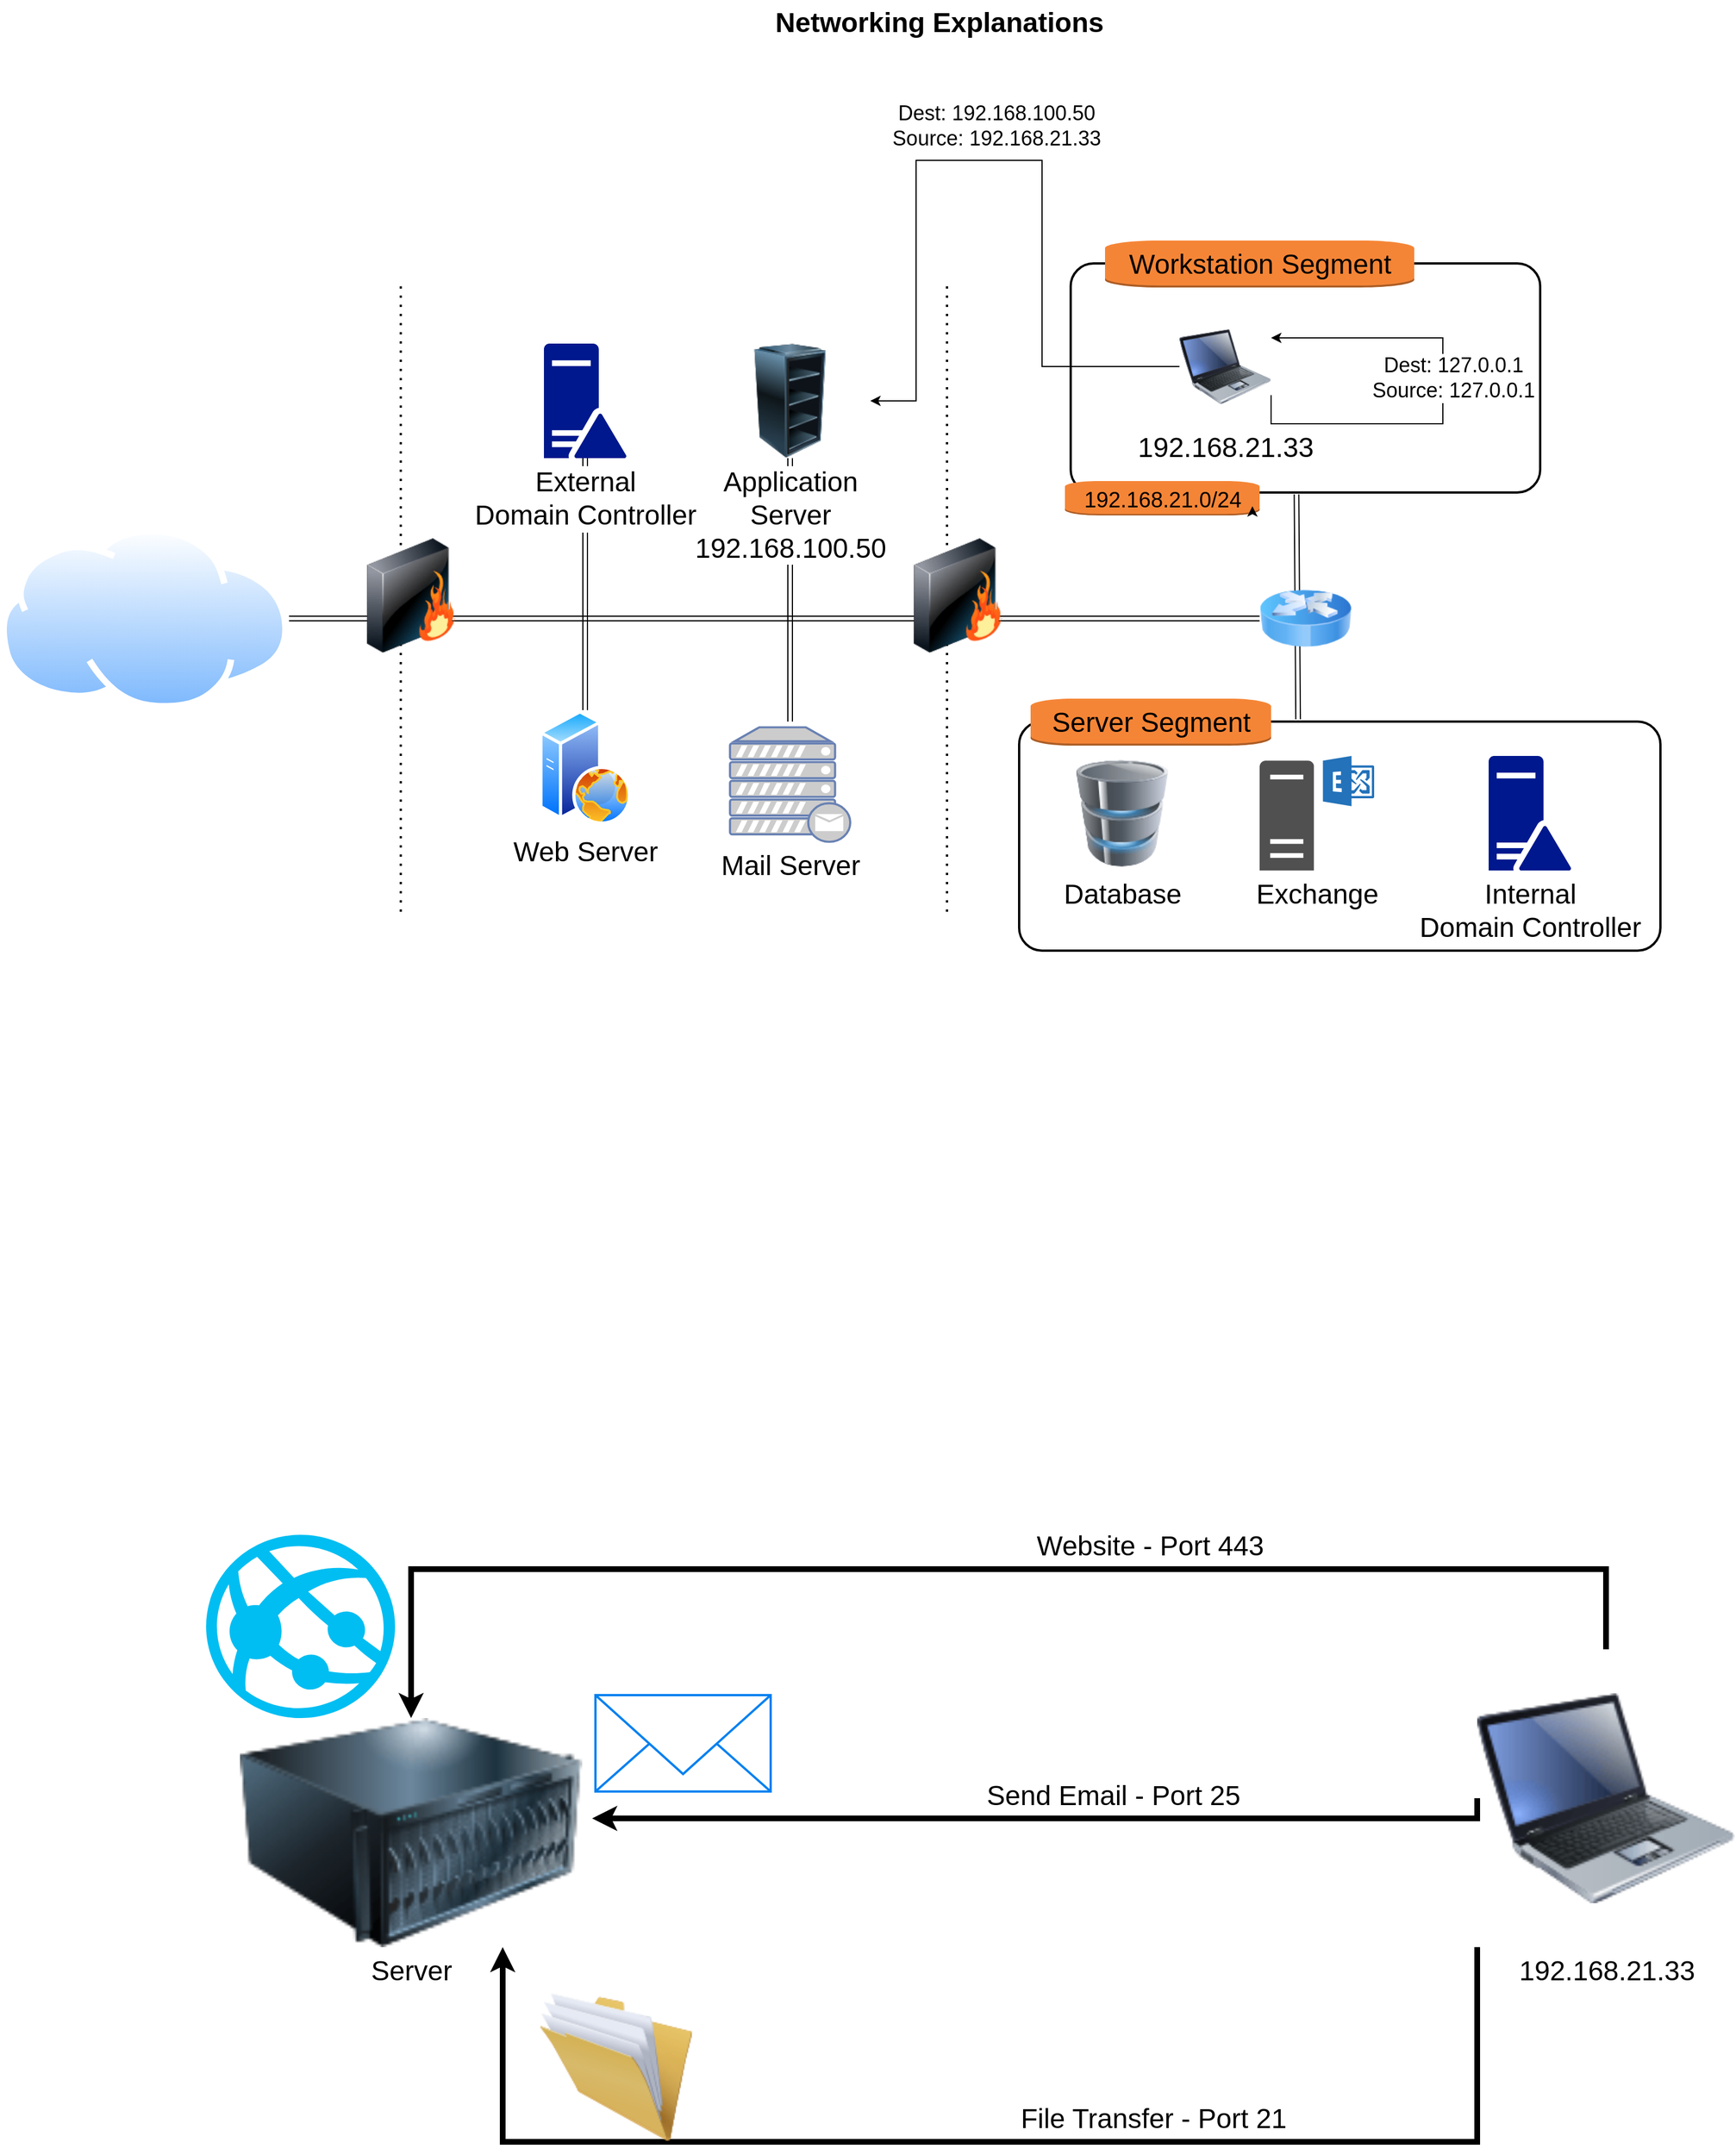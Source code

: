 <mxfile version="21.5.0" type="github">
  <diagram name="Page-1" id="e3a06f82-3646-2815-327d-82caf3d4e204">
    <mxGraphModel dx="1983" dy="1581" grid="1" gridSize="10" guides="1" tooltips="1" connect="1" arrows="1" fold="1" page="1" pageScale="1.5" pageWidth="1169" pageHeight="826" background="none" math="0" shadow="0">
      <root>
        <mxCell id="0" style=";html=1;" />
        <mxCell id="1" style=";html=1;" parent="0" />
        <mxCell id="WmShxaBknE1woGPF2N7F-15" value="" style="shape=link;html=1;rounded=0;fontSize=24;exitX=0.481;exitY=1.008;exitDx=0;exitDy=0;exitPerimeter=0;entryX=0.435;entryY=-0.01;entryDx=0;entryDy=0;entryPerimeter=0;labelBackgroundColor=none;" parent="1" source="WmShxaBknE1woGPF2N7F-4" target="WmShxaBknE1woGPF2N7F-2" edge="1">
          <mxGeometry width="100" relative="1" as="geometry">
            <mxPoint x="1245" y="470" as="sourcePoint" />
            <mxPoint x="1245" y="665" as="targetPoint" />
          </mxGeometry>
        </mxCell>
        <mxCell id="WmShxaBknE1woGPF2N7F-4" value="" style="rounded=1;arcSize=10;dashed=0;fillColor=none;gradientColor=none;strokeWidth=2;fontSize=24;labelBackgroundColor=none;" parent="1" vertex="1">
          <mxGeometry x="1045" y="260" width="410" height="200" as="geometry" />
        </mxCell>
        <mxCell id="WmShxaBknE1woGPF2N7F-5" value="Workstation Segment" style="dashed=0;html=1;shape=mxgraph.aws3.instance;fillColor=#F58536;gradientColor=none;dashed=0;fontSize=24;labelBackgroundColor=none;" parent="1" vertex="1">
          <mxGeometry x="1075" y="240" width="270" height="41" as="geometry" />
        </mxCell>
        <mxCell id="WmShxaBknE1woGPF2N7F-2" value="" style="rounded=1;arcSize=10;dashed=0;fillColor=none;gradientColor=none;strokeWidth=2;fontSize=24;labelBackgroundColor=none;" parent="1" vertex="1">
          <mxGeometry x="1000" y="660" width="560" height="200" as="geometry" />
        </mxCell>
        <mxCell id="RgH2JHaKkqkQcPpsvsZi-19" value="" style="shape=link;html=1;rounded=0;exitX=0.5;exitY=1;exitDx=0;exitDy=0;fontSize=24;labelBackgroundColor=none;" parent="1" source="RgH2JHaKkqkQcPpsvsZi-6" edge="1">
          <mxGeometry width="100" relative="1" as="geometry">
            <mxPoint x="900" y="650" as="sourcePoint" />
            <mxPoint x="800" y="660" as="targetPoint" />
          </mxGeometry>
        </mxCell>
        <mxCell id="RgH2JHaKkqkQcPpsvsZi-21" value="" style="shape=link;html=1;rounded=0;exitX=0.5;exitY=1;exitDx=0;exitDy=0;exitPerimeter=0;fontSize=24;labelBackgroundColor=none;" parent="1" source="RgH2JHaKkqkQcPpsvsZi-8" target="RgH2JHaKkqkQcPpsvsZi-5" edge="1">
          <mxGeometry width="100" relative="1" as="geometry">
            <mxPoint x="900" y="650" as="sourcePoint" />
            <mxPoint x="620" y="560" as="targetPoint" />
          </mxGeometry>
        </mxCell>
        <mxCell id="RgH2JHaKkqkQcPpsvsZi-16" value="" style="endArrow=none;dashed=1;html=1;dashPattern=1 3;strokeWidth=2;rounded=0;fontSize=24;fontColor=default;labelBackgroundColor=none;" parent="1" edge="1">
          <mxGeometry width="50" height="50" relative="1" as="geometry">
            <mxPoint x="937" y="280" as="sourcePoint" />
            <mxPoint x="937" y="830" as="targetPoint" />
          </mxGeometry>
        </mxCell>
        <mxCell id="RgH2JHaKkqkQcPpsvsZi-17" value="" style="shape=link;html=1;rounded=0;exitX=1;exitY=0.5;exitDx=0;exitDy=0;entryX=0;entryY=0.5;entryDx=0;entryDy=0;fontSize=24;labelBackgroundColor=none;" parent="1" source="RgH2JHaKkqkQcPpsvsZi-2" target="RgH2JHaKkqkQcPpsvsZi-18" edge="1">
          <mxGeometry width="100" relative="1" as="geometry">
            <mxPoint x="900" y="650" as="sourcePoint" />
            <mxPoint x="1000" y="650" as="targetPoint" />
          </mxGeometry>
        </mxCell>
        <mxCell id="6a7d8f32e03d9370-62" value="Networking Explanations" style="text;strokeColor=none;fillColor=none;html=1;fontSize=24;fontStyle=1;verticalAlign=middle;align=center;fontColor=default;labelBackgroundColor=none;" parent="1" vertex="1">
          <mxGeometry x="499" y="30" width="861" height="40" as="geometry" />
        </mxCell>
        <mxCell id="RgH2JHaKkqkQcPpsvsZi-2" value="" style="image;aspect=fixed;perimeter=ellipsePerimeter;html=1;align=center;shadow=0;dashed=0;spacingTop=3;image=img/lib/active_directory/internet_cloud.svg;fontSize=24;fontColor=default;labelBackgroundColor=none;" parent="1" vertex="1">
          <mxGeometry x="110" y="490.5" width="252.38" height="159" as="geometry" />
        </mxCell>
        <mxCell id="RgH2JHaKkqkQcPpsvsZi-4" value="" style="endArrow=none;dashed=1;html=1;dashPattern=1 3;strokeWidth=2;rounded=0;fontSize=24;fontColor=default;labelBackgroundColor=none;" parent="1" edge="1">
          <mxGeometry width="50" height="50" relative="1" as="geometry">
            <mxPoint x="460" y="280" as="sourcePoint" />
            <mxPoint x="460" y="830" as="targetPoint" />
          </mxGeometry>
        </mxCell>
        <mxCell id="RgH2JHaKkqkQcPpsvsZi-3" value="" style="image;html=1;image=img/lib/clip_art/networking/Firewall_128x128.png;fontSize=24;fontColor=default;labelBackgroundColor=none;" parent="1" vertex="1">
          <mxGeometry x="401.5" y="500" width="135" height="100" as="geometry" />
        </mxCell>
        <mxCell id="RgH2JHaKkqkQcPpsvsZi-5" value="Web Server" style="image;aspect=fixed;perimeter=ellipsePerimeter;html=1;align=center;shadow=0;dashed=0;spacingTop=3;image=img/lib/active_directory/web_server.svg;fontSize=24;fontColor=default;labelBackgroundColor=default;" parent="1" vertex="1">
          <mxGeometry x="573" y="650" width="96" height="100" as="geometry" />
        </mxCell>
        <mxCell id="RgH2JHaKkqkQcPpsvsZi-6" value="Application &lt;br style=&quot;font-size: 24px;&quot;&gt;Server&lt;br&gt;192.168.100.50" style="image;html=1;image=img/lib/clip_art/computers/Server_Rack_Empty_128x128.png;fontSize=24;fontColor=default;labelBackgroundColor=default;" parent="1" vertex="1">
          <mxGeometry x="730" y="330" width="140" height="100" as="geometry" />
        </mxCell>
        <mxCell id="RgH2JHaKkqkQcPpsvsZi-7" value="Mail Server" style="fontColor=default;verticalAlign=top;verticalLabelPosition=bottom;labelPosition=center;align=center;html=1;outlineConnect=0;fillColor=#CCCCCC;strokeColor=#6881B3;gradientColor=none;gradientDirection=north;strokeWidth=2;shape=mxgraph.networks.mail_server;fontSize=24;labelBackgroundColor=default;" parent="1" vertex="1">
          <mxGeometry x="747.5" y="665" width="105" height="100" as="geometry" />
        </mxCell>
        <mxCell id="RgH2JHaKkqkQcPpsvsZi-8" value="&lt;font style=&quot;font-size: 24px;&quot;&gt;External &lt;br style=&quot;font-size: 24px;&quot;&gt;Domain Controller&lt;/font&gt;" style="sketch=0;aspect=fixed;pointerEvents=1;shadow=0;dashed=0;html=1;strokeColor=none;labelPosition=center;verticalLabelPosition=bottom;verticalAlign=top;align=center;fillColor=#00188D;shape=mxgraph.mscae.enterprise.domain_controller;fontSize=24;fontColor=default;labelBackgroundColor=default;" parent="1" vertex="1">
          <mxGeometry x="585" y="330" width="72" height="100" as="geometry" />
        </mxCell>
        <mxCell id="RgH2JHaKkqkQcPpsvsZi-9" value="" style="image;html=1;image=img/lib/clip_art/networking/Firewall_128x128.png;fontSize=24;fontColor=default;labelBackgroundColor=none;" parent="1" vertex="1">
          <mxGeometry x="879" y="500" width="135" height="100" as="geometry" />
        </mxCell>
        <mxCell id="RgH2JHaKkqkQcPpsvsZi-10" value="Database" style="image;html=1;image=img/lib/clip_art/computers/Database_128x128.png;fontSize=24;fontColor=default;labelBackgroundColor=default;" parent="1" vertex="1">
          <mxGeometry x="1050" y="690" width="80" height="100" as="geometry" />
        </mxCell>
        <mxCell id="RgH2JHaKkqkQcPpsvsZi-11" value="Exchange" style="sketch=0;pointerEvents=1;shadow=0;dashed=0;html=1;strokeColor=none;fillColor=#505050;labelPosition=center;verticalLabelPosition=bottom;verticalAlign=top;outlineConnect=0;align=center;shape=mxgraph.office.servers.exchange_server;fontSize=24;fontColor=default;labelBackgroundColor=default;" parent="1" vertex="1">
          <mxGeometry x="1210" y="690" width="100" height="100" as="geometry" />
        </mxCell>
        <mxCell id="RgH2JHaKkqkQcPpsvsZi-12" value="Internal&lt;br style=&quot;font-size: 24px;&quot;&gt;Domain Controller" style="sketch=0;aspect=fixed;pointerEvents=1;shadow=0;dashed=0;html=1;strokeColor=none;labelPosition=center;verticalLabelPosition=bottom;verticalAlign=top;align=center;fillColor=#00188D;shape=mxgraph.mscae.enterprise.domain_controller;fontSize=24;fontColor=default;labelBackgroundColor=default;" parent="1" vertex="1">
          <mxGeometry x="1410" y="690" width="72" height="100" as="geometry" />
        </mxCell>
        <mxCell id="6UI4XXb5e1x81RW5sbnT-3" style="edgeStyle=orthogonalEdgeStyle;rounded=0;orthogonalLoop=1;jettySize=auto;html=1;exitX=0;exitY=0.5;exitDx=0;exitDy=0;" parent="1" source="RgH2JHaKkqkQcPpsvsZi-15" target="RgH2JHaKkqkQcPpsvsZi-6" edge="1">
          <mxGeometry relative="1" as="geometry">
            <mxPoint x="780" y="270" as="targetPoint" />
            <Array as="points">
              <mxPoint x="1020" y="350" />
              <mxPoint x="1020" y="170" />
              <mxPoint x="910" y="170" />
              <mxPoint x="910" y="380" />
            </Array>
          </mxGeometry>
        </mxCell>
        <mxCell id="6UI4XXb5e1x81RW5sbnT-4" value="Dest: 192.168.100.50&lt;br&gt;Source: 192.168.21.33" style="edgeLabel;html=1;align=center;verticalAlign=middle;resizable=0;points=[];fontSize=18;" parent="6UI4XXb5e1x81RW5sbnT-3" vertex="1" connectable="0">
          <mxGeometry x="-0.067" y="2" relative="1" as="geometry">
            <mxPoint x="-32" y="-32" as="offset" />
          </mxGeometry>
        </mxCell>
        <mxCell id="Wq85AIhZ5kJpVe08NVn--2" style="edgeStyle=orthogonalEdgeStyle;rounded=0;orthogonalLoop=1;jettySize=auto;html=1;exitX=1;exitY=0.75;exitDx=0;exitDy=0;entryX=1;entryY=0.25;entryDx=0;entryDy=0;" edge="1" parent="1" source="RgH2JHaKkqkQcPpsvsZi-15" target="RgH2JHaKkqkQcPpsvsZi-15">
          <mxGeometry relative="1" as="geometry">
            <Array as="points">
              <mxPoint x="1220" y="400" />
              <mxPoint x="1370" y="400" />
              <mxPoint x="1370" y="325" />
            </Array>
          </mxGeometry>
        </mxCell>
        <mxCell id="Wq85AIhZ5kJpVe08NVn--4" value="Dest: 127.0.0.1&lt;br style=&quot;font-size: 18px;&quot;&gt;Source: 127.0.0.1" style="edgeLabel;html=1;align=center;verticalAlign=middle;resizable=0;points=[];fontSize=18;" vertex="1" connectable="0" parent="Wq85AIhZ5kJpVe08NVn--2">
          <mxGeometry x="0.347" relative="1" as="geometry">
            <mxPoint x="28" y="35" as="offset" />
          </mxGeometry>
        </mxCell>
        <mxCell id="RgH2JHaKkqkQcPpsvsZi-15" value="192.168.21.33" style="image;html=1;image=img/lib/clip_art/computers/Laptop_128x128.png;fontSize=24;labelBackgroundColor=none;" parent="1" vertex="1">
          <mxGeometry x="1140" y="300" width="80" height="100" as="geometry" />
        </mxCell>
        <mxCell id="RgH2JHaKkqkQcPpsvsZi-18" value="" style="image;html=1;image=img/lib/clip_art/networking/Router_Icon_128x128.png;fontSize=24;labelBackgroundColor=none;" parent="1" vertex="1">
          <mxGeometry x="1210" y="530" width="80" height="80" as="geometry" />
        </mxCell>
        <mxCell id="WmShxaBknE1woGPF2N7F-3" value="Server Segment" style="dashed=0;html=1;shape=mxgraph.aws3.instance;fillColor=#F58536;gradientColor=none;dashed=0;fontSize=24;labelBackgroundColor=none;" parent="1" vertex="1">
          <mxGeometry x="1010" y="640" width="210" height="41" as="geometry" />
        </mxCell>
        <mxCell id="WmShxaBknE1woGPF2N7F-13" value="&lt;font style=&quot;font-size: 19px;&quot;&gt;192.168.21.0/24&lt;/font&gt;" style="dashed=0;html=1;shape=mxgraph.aws3.instance;fillColor=#F58536;gradientColor=none;dashed=0;fontSize=24;labelBackgroundColor=none;" parent="1" vertex="1">
          <mxGeometry x="1040" y="450" width="170" height="30" as="geometry" />
        </mxCell>
        <mxCell id="WmShxaBknE1woGPF2N7F-14" style="edgeStyle=orthogonalEdgeStyle;rounded=0;orthogonalLoop=1;jettySize=auto;html=1;exitX=0.95;exitY=0.95;exitDx=0;exitDy=0;exitPerimeter=0;entryX=0.963;entryY=0.732;entryDx=0;entryDy=0;entryPerimeter=0;labelBackgroundColor=none;" parent="1" source="WmShxaBknE1woGPF2N7F-13" target="WmShxaBknE1woGPF2N7F-13" edge="1">
          <mxGeometry relative="1" as="geometry" />
        </mxCell>
        <mxCell id="Wq85AIhZ5kJpVe08NVn--7" value="192.168.21.33" style="image;html=1;image=img/lib/clip_art/computers/Laptop_128x128.png;fontSize=24;labelBackgroundColor=none;" vertex="1" parent="1">
          <mxGeometry x="1400" y="1470" width="225" height="260" as="geometry" />
        </mxCell>
        <mxCell id="Wq85AIhZ5kJpVe08NVn--10" style="edgeStyle=orthogonalEdgeStyle;rounded=0;orthogonalLoop=1;jettySize=auto;html=1;entryX=0.5;entryY=0;entryDx=0;entryDy=0;fontSize=24;endArrow=none;endFill=0;startArrow=classic;startFill=1;strokeWidth=5;" edge="1" parent="1" source="Wq85AIhZ5kJpVe08NVn--8" target="Wq85AIhZ5kJpVe08NVn--7">
          <mxGeometry relative="1" as="geometry">
            <Array as="points">
              <mxPoint x="469" y="1400" />
              <mxPoint x="1513" y="1400" />
            </Array>
          </mxGeometry>
        </mxCell>
        <mxCell id="Wq85AIhZ5kJpVe08NVn--14" value="Website - Port 443" style="edgeLabel;html=1;align=center;verticalAlign=middle;resizable=0;points=[];fontSize=24;" vertex="1" connectable="0" parent="Wq85AIhZ5kJpVe08NVn--10">
          <mxGeometry x="0.414" y="1" relative="1" as="geometry">
            <mxPoint x="-104" y="-19" as="offset" />
          </mxGeometry>
        </mxCell>
        <mxCell id="Wq85AIhZ5kJpVe08NVn--8" value="Server" style="image;html=1;image=img/lib/clip_art/computers/Server_128x128.png;fontSize=24;" vertex="1" parent="1">
          <mxGeometry x="309" y="1530" width="320" height="200" as="geometry" />
        </mxCell>
        <mxCell id="Wq85AIhZ5kJpVe08NVn--11" value="" style="verticalLabelPosition=bottom;html=1;verticalAlign=top;align=center;strokeColor=none;fillColor=#00BEF2;shape=mxgraph.azure.azure_website;pointerEvents=1;" vertex="1" parent="1">
          <mxGeometry x="290" y="1370" width="165" height="160" as="geometry" />
        </mxCell>
        <mxCell id="Wq85AIhZ5kJpVe08NVn--15" value="" style="html=1;verticalLabelPosition=bottom;align=center;labelBackgroundColor=#ffffff;verticalAlign=top;strokeWidth=2;strokeColor=#0080F0;shadow=0;dashed=0;shape=mxgraph.ios7.icons.mail;aspect=fixed;" vertex="1" parent="1">
          <mxGeometry x="630" y="1510" width="153" height="84.15" as="geometry" />
        </mxCell>
        <mxCell id="Wq85AIhZ5kJpVe08NVn--16" style="edgeStyle=orthogonalEdgeStyle;rounded=0;orthogonalLoop=1;jettySize=auto;html=1;entryX=0;entryY=0.5;entryDx=0;entryDy=0;fontSize=24;exitX=0.994;exitY=0.438;exitDx=0;exitDy=0;exitPerimeter=0;endArrow=none;endFill=0;startArrow=classic;startFill=1;strokeWidth=5;" edge="1" parent="1" source="Wq85AIhZ5kJpVe08NVn--8" target="Wq85AIhZ5kJpVe08NVn--7">
          <mxGeometry relative="1" as="geometry">
            <mxPoint x="490" y="1970" as="sourcePoint" />
            <mxPoint x="1534" y="1910" as="targetPoint" />
            <Array as="points">
              <mxPoint x="1400" y="1618" />
            </Array>
          </mxGeometry>
        </mxCell>
        <mxCell id="Wq85AIhZ5kJpVe08NVn--17" value="Send Email - Port 25" style="edgeLabel;html=1;align=center;verticalAlign=middle;resizable=0;points=[];fontSize=24;" vertex="1" connectable="0" parent="Wq85AIhZ5kJpVe08NVn--16">
          <mxGeometry x="0.414" y="1" relative="1" as="geometry">
            <mxPoint x="-104" y="-19" as="offset" />
          </mxGeometry>
        </mxCell>
        <mxCell id="Wq85AIhZ5kJpVe08NVn--18" style="edgeStyle=orthogonalEdgeStyle;rounded=0;orthogonalLoop=1;jettySize=auto;html=1;entryX=0;entryY=1;entryDx=0;entryDy=0;fontSize=24;exitX=0.75;exitY=1;exitDx=0;exitDy=0;endArrow=none;endFill=0;startArrow=classic;startFill=1;strokeWidth=5;" edge="1" parent="1" source="Wq85AIhZ5kJpVe08NVn--8" target="Wq85AIhZ5kJpVe08NVn--7">
          <mxGeometry relative="1" as="geometry">
            <mxPoint x="619.92" y="1828" as="sourcePoint" />
            <mxPoint x="1392.92" y="1810" as="targetPoint" />
            <Array as="points">
              <mxPoint x="549" y="1900" />
              <mxPoint x="1400" y="1900" />
            </Array>
          </mxGeometry>
        </mxCell>
        <mxCell id="Wq85AIhZ5kJpVe08NVn--19" value="File Transfer - Port 21" style="edgeLabel;html=1;align=center;verticalAlign=middle;resizable=0;points=[];fontSize=24;" vertex="1" connectable="0" parent="Wq85AIhZ5kJpVe08NVn--18">
          <mxGeometry x="0.414" y="1" relative="1" as="geometry">
            <mxPoint x="-104" y="-19" as="offset" />
          </mxGeometry>
        </mxCell>
        <mxCell id="Wq85AIhZ5kJpVe08NVn--20" value="" style="image;html=1;image=img/lib/clip_art/general/Full_Folder_128x128.png" vertex="1" parent="1">
          <mxGeometry x="573" y="1770" width="150" height="130" as="geometry" />
        </mxCell>
      </root>
    </mxGraphModel>
  </diagram>
</mxfile>
